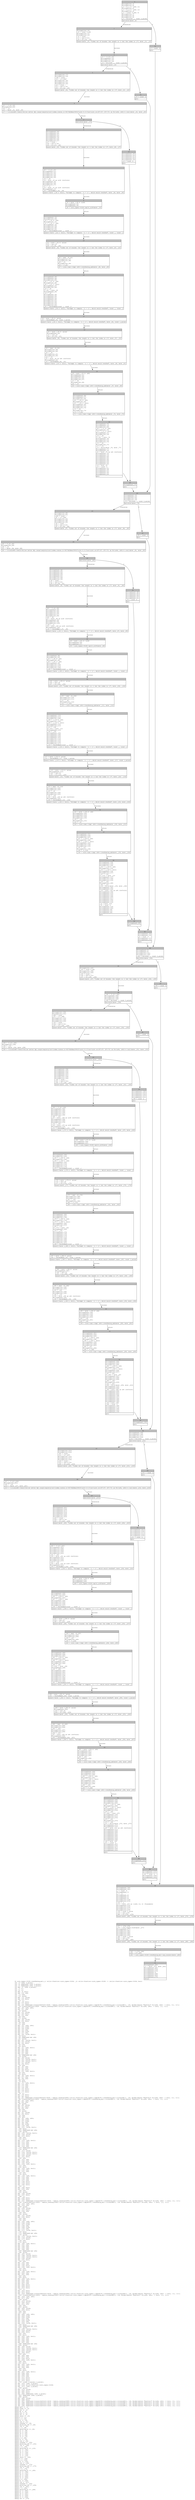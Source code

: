 digraph Mir_0_11919 {
    graph [fontname="Courier, monospace"];
    node [fontname="Courier, monospace"];
    edge [fontname="Courier, monospace"];
    label=<fn uint_types::U128::overflowing_mul(_1: utils::fraction::uint_types::U128, _2: utils::fraction::uint_types::U128) -&gt; (utils::fraction::uint_types::U128, bool)<br align="left"/>let _3: [u64; 4_usize];<br align="left"/>let _4: &amp;ReErased [u64; 2_usize];<br align="left"/>let _5: &amp;ReErased [u64; 2_usize];<br align="left"/>let mut _6: [u64; 4_usize];<br align="left"/>let _7: ();<br align="left"/>let _8: ();<br align="left"/>let mut _9: bool;<br align="left"/>let mut _10: u64;<br align="left"/>let _11: u64;<br align="left"/>let _12: usize;<br align="left"/>let mut _13: usize;<br align="left"/>let mut _14: bool;<br align="left"/>let _15: ();<br align="left"/>let mut _16: bool;<br align="left"/>let mut _17: bool;<br align="left"/>let mut _18: &amp;ReErased Closure(DefId(0:14228 ~ kamino_lending[6389]::utils::fraction::uint_types::{impl#135}::overflowing_mul::{closure#0}), [i8, Binder(extern &quot;RustCall&quot; fn((u64, u64)) -&gt; bool, []), ()]);<br align="left"/>let _19: Closure(DefId(0:14228 ~ kamino_lending[6389]::utils::fraction::uint_types::{impl#135}::overflowing_mul::{closure#0}), [i8, Binder(extern &quot;RustCall&quot; fn((u64, u64)) -&gt; bool, []), ()]);<br align="left"/>let mut _20: (u64, u64);<br align="left"/>let mut _21: u64;<br align="left"/>let _22: usize;<br align="left"/>let mut _23: usize;<br align="left"/>let mut _24: bool;<br align="left"/>let mut _25: u64;<br align="left"/>let _26: u64;<br align="left"/>let _27: usize;<br align="left"/>let mut _28: usize;<br align="left"/>let mut _29: bool;<br align="left"/>let _30: u64;<br align="left"/>let _31: u64;<br align="left"/>let mut _32: (u64, u64);<br align="left"/>let mut _33: u128;<br align="left"/>let mut _34: u128;<br align="left"/>let mut _35: u64;<br align="left"/>let mut _36: u128;<br align="left"/>let mut _37: u64;<br align="left"/>let mut _38: (u128, bool);<br align="left"/>let _39: bool;<br align="left"/>let _40: &amp;ReErased mut u64;<br align="left"/>let _41: usize;<br align="left"/>let mut _42: (usize, bool);<br align="left"/>let mut _43: usize;<br align="left"/>let mut _44: bool;<br align="left"/>let _45: u64;<br align="left"/>let _46: bool;<br align="left"/>let mut _47: (u64, bool);<br align="left"/>let mut _48: u64;<br align="left"/>let mut _49: u64;<br align="left"/>let mut _50: u64;<br align="left"/>let mut _51: u64;<br align="left"/>let _52: &amp;ReErased mut u64;<br align="left"/>let _53: usize;<br align="left"/>let mut _54: usize;<br align="left"/>let mut _55: (usize, bool);<br align="left"/>let mut _56: (usize, bool);<br align="left"/>let mut _57: usize;<br align="left"/>let mut _58: bool;<br align="left"/>let _59: u64;<br align="left"/>let mut _60: u64;<br align="left"/>let mut _61: u64;<br align="left"/>let mut _62: bool;<br align="left"/>let mut _63: (u64, bool);<br align="left"/>let _64: u64;<br align="left"/>let _65: bool;<br align="left"/>let mut _66: (u64, bool);<br align="left"/>let mut _67: u64;<br align="left"/>let mut _68: u64;<br align="left"/>let _69: u64;<br align="left"/>let _70: bool;<br align="left"/>let mut _71: (u64, bool);<br align="left"/>let mut _72: u64;<br align="left"/>let mut _73: u64;<br align="left"/>let mut _74: u64;<br align="left"/>let mut _75: bool;<br align="left"/>let mut _76: bool;<br align="left"/>let mut _77: bool;<br align="left"/>let _78: ();<br align="left"/>let mut _79: bool;<br align="left"/>let mut _80: bool;<br align="left"/>let mut _81: &amp;ReErased Closure(DefId(0:14230 ~ kamino_lending[6389]::utils::fraction::uint_types::{impl#135}::overflowing_mul::{closure#1}), [i8, Binder(extern &quot;RustCall&quot; fn((u64, u64)) -&gt; bool, []), ()]);<br align="left"/>let _82: Closure(DefId(0:14230 ~ kamino_lending[6389]::utils::fraction::uint_types::{impl#135}::overflowing_mul::{closure#1}), [i8, Binder(extern &quot;RustCall&quot; fn((u64, u64)) -&gt; bool, []), ()]);<br align="left"/>let mut _83: (u64, u64);<br align="left"/>let mut _84: u64;<br align="left"/>let _85: usize;<br align="left"/>let mut _86: usize;<br align="left"/>let mut _87: bool;<br align="left"/>let mut _88: u64;<br align="left"/>let _89: u64;<br align="left"/>let _90: usize;<br align="left"/>let mut _91: usize;<br align="left"/>let mut _92: bool;<br align="left"/>let _93: u64;<br align="left"/>let _94: u64;<br align="left"/>let mut _95: (u64, u64);<br align="left"/>let mut _96: u128;<br align="left"/>let mut _97: u128;<br align="left"/>let mut _98: u64;<br align="left"/>let mut _99: u128;<br align="left"/>let mut _100: u64;<br align="left"/>let mut _101: (u128, bool);<br align="left"/>let _102: bool;<br align="left"/>let _103: &amp;ReErased mut u64;<br align="left"/>let _104: usize;<br align="left"/>let mut _105: (usize, bool);<br align="left"/>let mut _106: usize;<br align="left"/>let mut _107: bool;<br align="left"/>let _108: u64;<br align="left"/>let _109: bool;<br align="left"/>let mut _110: (u64, bool);<br align="left"/>let mut _111: u64;<br align="left"/>let mut _112: u64;<br align="left"/>let mut _113: u64;<br align="left"/>let mut _114: u64;<br align="left"/>let _115: &amp;ReErased mut u64;<br align="left"/>let _116: usize;<br align="left"/>let mut _117: usize;<br align="left"/>let mut _118: (usize, bool);<br align="left"/>let mut _119: (usize, bool);<br align="left"/>let mut _120: usize;<br align="left"/>let mut _121: bool;<br align="left"/>let _122: u64;<br align="left"/>let mut _123: u64;<br align="left"/>let mut _124: u64;<br align="left"/>let mut _125: bool;<br align="left"/>let mut _126: (u64, bool);<br align="left"/>let _127: u64;<br align="left"/>let _128: bool;<br align="left"/>let mut _129: (u64, bool);<br align="left"/>let mut _130: u64;<br align="left"/>let mut _131: u64;<br align="left"/>let _132: u64;<br align="left"/>let _133: bool;<br align="left"/>let mut _134: (u64, bool);<br align="left"/>let mut _135: u64;<br align="left"/>let mut _136: u64;<br align="left"/>let mut _137: u64;<br align="left"/>let mut _138: bool;<br align="left"/>let mut _139: bool;<br align="left"/>let mut _140: bool;<br align="left"/>let _141: ();<br align="left"/>let mut _142: bool;<br align="left"/>let mut _143: u64;<br align="left"/>let _144: u64;<br align="left"/>let _145: usize;<br align="left"/>let mut _146: usize;<br align="left"/>let mut _147: bool;<br align="left"/>let _148: ();<br align="left"/>let mut _149: bool;<br align="left"/>let mut _150: bool;<br align="left"/>let mut _151: &amp;ReErased Closure(DefId(0:14232 ~ kamino_lending[6389]::utils::fraction::uint_types::{impl#135}::overflowing_mul::{closure#2}), [i8, Binder(extern &quot;RustCall&quot; fn((u64, u64)) -&gt; bool, []), ()]);<br align="left"/>let _152: Closure(DefId(0:14232 ~ kamino_lending[6389]::utils::fraction::uint_types::{impl#135}::overflowing_mul::{closure#2}), [i8, Binder(extern &quot;RustCall&quot; fn((u64, u64)) -&gt; bool, []), ()]);<br align="left"/>let mut _153: (u64, u64);<br align="left"/>let mut _154: u64;<br align="left"/>let _155: usize;<br align="left"/>let mut _156: usize;<br align="left"/>let mut _157: bool;<br align="left"/>let mut _158: u64;<br align="left"/>let _159: u64;<br align="left"/>let _160: usize;<br align="left"/>let mut _161: usize;<br align="left"/>let mut _162: bool;<br align="left"/>let _163: u64;<br align="left"/>let _164: u64;<br align="left"/>let mut _165: (u64, u64);<br align="left"/>let mut _166: u128;<br align="left"/>let mut _167: u128;<br align="left"/>let mut _168: u64;<br align="left"/>let mut _169: u128;<br align="left"/>let mut _170: u64;<br align="left"/>let mut _171: (u128, bool);<br align="left"/>let _172: bool;<br align="left"/>let _173: &amp;ReErased mut u64;<br align="left"/>let _174: usize;<br align="left"/>let mut _175: (usize, bool);<br align="left"/>let mut _176: usize;<br align="left"/>let mut _177: bool;<br align="left"/>let _178: u64;<br align="left"/>let _179: bool;<br align="left"/>let mut _180: (u64, bool);<br align="left"/>let mut _181: u64;<br align="left"/>let mut _182: u64;<br align="left"/>let mut _183: u64;<br align="left"/>let mut _184: u64;<br align="left"/>let _185: &amp;ReErased mut u64;<br align="left"/>let _186: usize;<br align="left"/>let mut _187: usize;<br align="left"/>let mut _188: (usize, bool);<br align="left"/>let mut _189: (usize, bool);<br align="left"/>let mut _190: usize;<br align="left"/>let mut _191: bool;<br align="left"/>let _192: u64;<br align="left"/>let mut _193: u64;<br align="left"/>let mut _194: u64;<br align="left"/>let mut _195: bool;<br align="left"/>let mut _196: (u64, bool);<br align="left"/>let _197: u64;<br align="left"/>let _198: bool;<br align="left"/>let mut _199: (u64, bool);<br align="left"/>let mut _200: u64;<br align="left"/>let mut _201: u64;<br align="left"/>let _202: u64;<br align="left"/>let _203: bool;<br align="left"/>let mut _204: (u64, bool);<br align="left"/>let mut _205: u64;<br align="left"/>let mut _206: u64;<br align="left"/>let mut _207: u64;<br align="left"/>let mut _208: bool;<br align="left"/>let mut _209: bool;<br align="left"/>let mut _210: bool;<br align="left"/>let _211: ();<br align="left"/>let mut _212: bool;<br align="left"/>let mut _213: bool;<br align="left"/>let mut _214: &amp;ReErased Closure(DefId(0:14234 ~ kamino_lending[6389]::utils::fraction::uint_types::{impl#135}::overflowing_mul::{closure#3}), [i8, Binder(extern &quot;RustCall&quot; fn((u64, u64)) -&gt; bool, []), ()]);<br align="left"/>let _215: Closure(DefId(0:14234 ~ kamino_lending[6389]::utils::fraction::uint_types::{impl#135}::overflowing_mul::{closure#3}), [i8, Binder(extern &quot;RustCall&quot; fn((u64, u64)) -&gt; bool, []), ()]);<br align="left"/>let mut _216: (u64, u64);<br align="left"/>let mut _217: u64;<br align="left"/>let _218: usize;<br align="left"/>let mut _219: usize;<br align="left"/>let mut _220: bool;<br align="left"/>let mut _221: u64;<br align="left"/>let _222: u64;<br align="left"/>let _223: usize;<br align="left"/>let mut _224: usize;<br align="left"/>let mut _225: bool;<br align="left"/>let _226: u64;<br align="left"/>let _227: u64;<br align="left"/>let mut _228: (u64, u64);<br align="left"/>let mut _229: u128;<br align="left"/>let mut _230: u128;<br align="left"/>let mut _231: u64;<br align="left"/>let mut _232: u128;<br align="left"/>let mut _233: u64;<br align="left"/>let mut _234: (u128, bool);<br align="left"/>let _235: bool;<br align="left"/>let _236: &amp;ReErased mut u64;<br align="left"/>let _237: usize;<br align="left"/>let mut _238: (usize, bool);<br align="left"/>let mut _239: usize;<br align="left"/>let mut _240: bool;<br align="left"/>let _241: u64;<br align="left"/>let _242: bool;<br align="left"/>let mut _243: (u64, bool);<br align="left"/>let mut _244: u64;<br align="left"/>let mut _245: u64;<br align="left"/>let mut _246: u64;<br align="left"/>let mut _247: u64;<br align="left"/>let _248: &amp;ReErased mut u64;<br align="left"/>let _249: usize;<br align="left"/>let mut _250: usize;<br align="left"/>let mut _251: (usize, bool);<br align="left"/>let mut _252: (usize, bool);<br align="left"/>let mut _253: usize;<br align="left"/>let mut _254: bool;<br align="left"/>let _255: u64;<br align="left"/>let mut _256: u64;<br align="left"/>let mut _257: u64;<br align="left"/>let mut _258: bool;<br align="left"/>let mut _259: (u64, bool);<br align="left"/>let _260: u64;<br align="left"/>let _261: bool;<br align="left"/>let mut _262: (u64, bool);<br align="left"/>let mut _263: u64;<br align="left"/>let mut _264: u64;<br align="left"/>let _265: u64;<br align="left"/>let _266: bool;<br align="left"/>let mut _267: (u64, bool);<br align="left"/>let mut _268: u64;<br align="left"/>let mut _269: u64;<br align="left"/>let mut _270: u64;<br align="left"/>let mut _271: bool;<br align="left"/>let mut _272: bool;<br align="left"/>let mut _273: bool;<br align="left"/>let _274: [[u64; 2_usize]; 2_usize];<br align="left"/>let mut _275: [u64; 4_usize];<br align="left"/>let mut _276: utils::fraction::uint_types::U128;<br align="left"/>let mut _277: [u64; 2_usize];<br align="left"/>let _278: usize;<br align="left"/>let mut _279: usize;<br align="left"/>let mut _280: bool;<br align="left"/>let mut _281: bool;<br align="left"/>let mut _282: &amp;ReErased [u64; 2_usize];<br align="left"/>let _283: &amp;ReErased [u64; 2_usize];<br align="left"/>let _284: usize;<br align="left"/>let mut _285: usize;<br align="left"/>let mut _286: bool;<br align="left"/>let mut _287: &amp;ReErased Closure(DefId(0:14234 ~ kamino_lending[6389]::utils::fraction::uint_types::{impl#135}::overflowing_mul::{closure#3}), [i8, Binder(extern &quot;RustCall&quot; fn((u64, u64)) -&gt; bool, []), ()]);<br align="left"/>let mut _288: &amp;ReErased Closure(DefId(0:14232 ~ kamino_lending[6389]::utils::fraction::uint_types::{impl#135}::overflowing_mul::{closure#2}), [i8, Binder(extern &quot;RustCall&quot; fn((u64, u64)) -&gt; bool, []), ()]);<br align="left"/>let mut _289: &amp;ReErased Closure(DefId(0:14230 ~ kamino_lending[6389]::utils::fraction::uint_types::{impl#135}::overflowing_mul::{closure#1}), [i8, Binder(extern &quot;RustCall&quot; fn((u64, u64)) -&gt; bool, []), ()]);<br align="left"/>let mut _290: &amp;ReErased Closure(DefId(0:14228 ~ kamino_lending[6389]::utils::fraction::uint_types::{impl#135}::overflowing_mul::{closure#0}), [i8, Binder(extern &quot;RustCall&quot; fn((u64, u64)) -&gt; bool, []), ()]);<br align="left"/>debug self =&gt; _1;<br align="left"/>debug other =&gt; _2;<br align="left"/>debug ret =&gt; _3;<br align="left"/>debug me =&gt; _4;<br align="left"/>debug you =&gt; _5;<br align="left"/>debug ret =&gt; _6;<br align="left"/>debug carry =&gt; _10;<br align="left"/>debug b =&gt; _11;<br align="left"/>debug a =&gt; _26;<br align="left"/>debug hi =&gt; _30;<br align="left"/>debug low =&gt; _31;<br align="left"/>debug overflow =&gt; _39;<br align="left"/>debug existing_low =&gt; _40;<br align="left"/>debug low =&gt; _45;<br align="left"/>debug o =&gt; _46;<br align="left"/>debug existing_hi =&gt; _52;<br align="left"/>debug hi =&gt; _59;<br align="left"/>debug hi =&gt; _64;<br align="left"/>debug o0 =&gt; _65;<br align="left"/>debug hi =&gt; _69;<br align="left"/>debug o1 =&gt; _70;<br align="left"/>debug a =&gt; _89;<br align="left"/>debug hi =&gt; _93;<br align="left"/>debug low =&gt; _94;<br align="left"/>debug overflow =&gt; _102;<br align="left"/>debug existing_low =&gt; _103;<br align="left"/>debug low =&gt; _108;<br align="left"/>debug o =&gt; _109;<br align="left"/>debug existing_hi =&gt; _115;<br align="left"/>debug hi =&gt; _122;<br align="left"/>debug hi =&gt; _127;<br align="left"/>debug o0 =&gt; _128;<br align="left"/>debug hi =&gt; _132;<br align="left"/>debug o1 =&gt; _133;<br align="left"/>debug carry =&gt; _143;<br align="left"/>debug b =&gt; _144;<br align="left"/>debug a =&gt; _159;<br align="left"/>debug hi =&gt; _163;<br align="left"/>debug low =&gt; _164;<br align="left"/>debug overflow =&gt; _172;<br align="left"/>debug existing_low =&gt; _173;<br align="left"/>debug low =&gt; _178;<br align="left"/>debug o =&gt; _179;<br align="left"/>debug existing_hi =&gt; _185;<br align="left"/>debug hi =&gt; _192;<br align="left"/>debug hi =&gt; _197;<br align="left"/>debug o0 =&gt; _198;<br align="left"/>debug hi =&gt; _202;<br align="left"/>debug o1 =&gt; _203;<br align="left"/>debug a =&gt; _222;<br align="left"/>debug hi =&gt; _226;<br align="left"/>debug low =&gt; _227;<br align="left"/>debug overflow =&gt; _235;<br align="left"/>debug existing_low =&gt; _236;<br align="left"/>debug low =&gt; _241;<br align="left"/>debug o =&gt; _242;<br align="left"/>debug existing_hi =&gt; _248;<br align="left"/>debug hi =&gt; _255;<br align="left"/>debug hi =&gt; _260;<br align="left"/>debug o0 =&gt; _261;<br align="left"/>debug hi =&gt; _265;<br align="left"/>debug o1 =&gt; _266;<br align="left"/>debug ret =&gt; _274;<br align="left"/>>;
    bb0__0_11919 [shape="none", label=<<table border="0" cellborder="1" cellspacing="0"><tr><td bgcolor="gray" align="center" colspan="1">0</td></tr><tr><td align="left" balign="left">StorageLive(_3)<br/>StorageLive(_4)<br/>_4 = &amp;(_1.0: [u64; 2])<br/>StorageLive(_5)<br/>_5 = &amp;(_2.0: [u64; 2])<br/>StorageLive(_6)<br/>_6 = [const 0_u64; 4]<br/>StorageLive(_7)<br/>StorageLive(_8)<br/>StorageLive(_9)<br/>_9 = Ge(const _, const 0_usize)<br/></td></tr><tr><td align="left">switchInt(move _9)</td></tr></table>>];
    bb1__0_11919 [shape="none", label=<<table border="0" cellborder="1" cellspacing="0"><tr><td bgcolor="gray" align="center" colspan="1">1</td></tr><tr><td align="left" balign="left">StorageLive(_10)<br/>_10 = const 0_u64<br/>StorageLive(_11)<br/>StorageLive(_12)<br/>_12 = const _<br/>_13 = Len((*_5))<br/>_14 = Lt(_12, _13)<br/></td></tr><tr><td align="left">assert(move _14, &quot;index out of bounds: the length is {} but the index is {}&quot;, move _13, _12)</td></tr></table>>];
    bb2__0_11919 [shape="none", label=<<table border="0" cellborder="1" cellspacing="0"><tr><td bgcolor="gray" align="center" colspan="1">2</td></tr><tr><td align="left" balign="left">_11 = (*_5)[_12]<br/>StorageDead(_12)<br/>StorageLive(_15)<br/>StorageLive(_16)<br/>_16 = Ge(const _, const 0_usize)<br/></td></tr><tr><td align="left">switchInt(move _16)</td></tr></table>>];
    bb3__0_11919 [shape="none", label=<<table border="0" cellborder="1" cellspacing="0"><tr><td bgcolor="gray" align="center" colspan="1">3</td></tr><tr><td align="left" balign="left">StorageLive(_17)<br/>StorageLive(_18)<br/>_290 = const _<br/>_18 = &amp;(*_290)<br/>StorageLive(_20)<br/>StorageLive(_21)<br/>StorageLive(_22)<br/>_22 = const _<br/>_23 = Len((*_4))<br/>_24 = Lt(_22, _23)<br/></td></tr><tr><td align="left">assert(move _24, &quot;index out of bounds: the length is {} but the index is {}&quot;, move _23, _22)</td></tr></table>>];
    bb4__0_11919 [shape="none", label=<<table border="0" cellborder="1" cellspacing="0"><tr><td bgcolor="gray" align="center" colspan="1">4</td></tr><tr><td align="left" balign="left">_21 = (*_4)[_22]<br/>StorageLive(_25)<br/>_25 = _10<br/>_20 = (move _21, move _25)<br/></td></tr><tr><td align="left">_17 = &lt;{closure@C:\Users\Yellow Letter HQ\.cargo\registry\src\index.crates.io-6f17d22bba15001f\uint-0.9.5\src\uint.rs:257:67: 257:73} as Fn&lt;(u64, u64)&gt;&gt;::call(move _18, move _20)</td></tr></table>>];
    bb5__0_11919 [shape="none", label=<<table border="0" cellborder="1" cellspacing="0"><tr><td bgcolor="gray" align="center" colspan="1">5</td></tr><tr><td align="left">switchInt(move _17)</td></tr></table>>];
    bb6__0_11919 [shape="none", label=<<table border="0" cellborder="1" cellspacing="0"><tr><td bgcolor="gray" align="center" colspan="1">6</td></tr><tr><td align="left" balign="left">StorageDead(_25)<br/>StorageDead(_22)<br/>StorageDead(_21)<br/>StorageDead(_20)<br/>StorageDead(_18)<br/>StorageLive(_26)<br/>StorageLive(_27)<br/>_27 = const _<br/>_28 = Len((*_4))<br/>_29 = Lt(_27, _28)<br/></td></tr><tr><td align="left">assert(move _29, &quot;index out of bounds: the length is {} but the index is {}&quot;, move _28, _27)</td></tr></table>>];
    bb7__0_11919 [shape="none", label=<<table border="0" cellborder="1" cellspacing="0"><tr><td bgcolor="gray" align="center" colspan="1">7</td></tr><tr><td align="left" balign="left">_26 = (*_4)[_27]<br/>StorageDead(_27)<br/>StorageLive(_32)<br/>StorageLive(_33)<br/>StorageLive(_34)<br/>StorageLive(_35)<br/>_35 = _26<br/>_34 = move _35 as u128 (IntToInt)<br/>StorageDead(_35)<br/>StorageLive(_36)<br/>StorageLive(_37)<br/>_37 = _11<br/>_36 = move _37 as u128 (IntToInt)<br/>StorageDead(_37)<br/>_38 = CheckedMul(_34, _36)<br/></td></tr><tr><td align="left">assert(!move (_38.1: bool), &quot;attempt to compute `{} * {}`, which would overflow&quot;, move _34, move _36)</td></tr></table>>];
    bb8__0_11919 [shape="none", label=<<table border="0" cellborder="1" cellspacing="0"><tr><td bgcolor="gray" align="center" colspan="1">8</td></tr><tr><td align="left" balign="left">_33 = move (_38.0: u128)<br/>StorageDead(_36)<br/>StorageDead(_34)<br/></td></tr><tr><td align="left">_32 = uint_types::U128::split_u128(move _33)</td></tr></table>>];
    bb9__0_11919 [shape="none", label=<<table border="0" cellborder="1" cellspacing="0"><tr><td bgcolor="gray" align="center" colspan="1">9</td></tr><tr><td align="left" balign="left">StorageDead(_33)<br/>StorageLive(_30)<br/>_30 = (_32.0: u64)<br/>StorageLive(_31)<br/>_31 = (_32.1: u64)<br/>StorageDead(_32)<br/>StorageLive(_39)<br/>StorageLive(_40)<br/>StorageLive(_41)<br/>_42 = CheckedAdd(const _, const _)<br/></td></tr><tr><td align="left">assert(!move (_42.1: bool), &quot;attempt to compute `{} + {}`, which would overflow&quot;, const _, const _)</td></tr></table>>];
    bb10__0_11919 [shape="none", label=<<table border="0" cellborder="1" cellspacing="0"><tr><td bgcolor="gray" align="center" colspan="1">10</td></tr><tr><td align="left" balign="left">_41 = move (_42.0: usize)<br/>_43 = Len(_6)<br/>_44 = Lt(_41, _43)<br/></td></tr><tr><td align="left">assert(move _44, &quot;index out of bounds: the length is {} but the index is {}&quot;, move _43, _41)</td></tr></table>>];
    bb11__0_11919 [shape="none", label=<<table border="0" cellborder="1" cellspacing="0"><tr><td bgcolor="gray" align="center" colspan="1">11</td></tr><tr><td align="left" balign="left">_40 = &amp;mut _6[_41]<br/>StorageLive(_47)<br/>StorageLive(_48)<br/>_48 = _31<br/>StorageLive(_49)<br/>_49 = (*_40)<br/></td></tr><tr><td align="left">_47 = core::num::&lt;impl u64&gt;::overflowing_add(move _48, move _49)</td></tr></table>>];
    bb12__0_11919 [shape="none", label=<<table border="0" cellborder="1" cellspacing="0"><tr><td bgcolor="gray" align="center" colspan="1">12</td></tr><tr><td align="left" balign="left">StorageDead(_49)<br/>StorageDead(_48)<br/>StorageLive(_45)<br/>_45 = (_47.0: u64)<br/>StorageLive(_46)<br/>_46 = (_47.1: bool)<br/>StorageDead(_47)<br/>StorageLive(_50)<br/>_50 = _45<br/>(*_40) = move _50<br/>StorageDead(_50)<br/>_39 = _46<br/>StorageDead(_46)<br/>StorageDead(_45)<br/>StorageDead(_41)<br/>StorageDead(_40)<br/>StorageLive(_51)<br/>StorageLive(_52)<br/>StorageLive(_53)<br/>StorageLive(_54)<br/>_55 = CheckedAdd(const _, const _)<br/></td></tr><tr><td align="left">assert(!move (_55.1: bool), &quot;attempt to compute `{} + {}`, which would overflow&quot;, const _, const _)</td></tr></table>>];
    bb13__0_11919 [shape="none", label=<<table border="0" cellborder="1" cellspacing="0"><tr><td bgcolor="gray" align="center" colspan="1">13</td></tr><tr><td align="left" balign="left">_54 = move (_55.0: usize)<br/>_56 = CheckedAdd(_54, const 1_usize)<br/></td></tr><tr><td align="left">assert(!move (_56.1: bool), &quot;attempt to compute `{} + {}`, which would overflow&quot;, move _54, const 1_usize)</td></tr></table>>];
    bb14__0_11919 [shape="none", label=<<table border="0" cellborder="1" cellspacing="0"><tr><td bgcolor="gray" align="center" colspan="1">14</td></tr><tr><td align="left" balign="left">_53 = move (_56.0: usize)<br/>StorageDead(_54)<br/>_57 = Len(_6)<br/>_58 = Lt(_53, _57)<br/></td></tr><tr><td align="left">assert(move _58, &quot;index out of bounds: the length is {} but the index is {}&quot;, move _57, _53)</td></tr></table>>];
    bb15__0_11919 [shape="none", label=<<table border="0" cellborder="1" cellspacing="0"><tr><td bgcolor="gray" align="center" colspan="1">15</td></tr><tr><td align="left" balign="left">_52 = &amp;mut _6[_53]<br/>StorageLive(_59)<br/>StorageLive(_60)<br/>_60 = _30<br/>StorageLive(_61)<br/>StorageLive(_62)<br/>_62 = _39<br/>_61 = move _62 as u64 (IntToInt)<br/>StorageDead(_62)<br/>_63 = CheckedAdd(_60, _61)<br/></td></tr><tr><td align="left">assert(!move (_63.1: bool), &quot;attempt to compute `{} + {}`, which would overflow&quot;, move _60, move _61)</td></tr></table>>];
    bb16__0_11919 [shape="none", label=<<table border="0" cellborder="1" cellspacing="0"><tr><td bgcolor="gray" align="center" colspan="1">16</td></tr><tr><td align="left" balign="left">_59 = move (_63.0: u64)<br/>StorageDead(_61)<br/>StorageDead(_60)<br/>StorageLive(_66)<br/>StorageLive(_67)<br/>_67 = _59<br/>StorageLive(_68)<br/>_68 = _10<br/></td></tr><tr><td align="left">_66 = core::num::&lt;impl u64&gt;::overflowing_add(move _67, move _68)</td></tr></table>>];
    bb17__0_11919 [shape="none", label=<<table border="0" cellborder="1" cellspacing="0"><tr><td bgcolor="gray" align="center" colspan="1">17</td></tr><tr><td align="left" balign="left">StorageDead(_68)<br/>StorageDead(_67)<br/>StorageLive(_64)<br/>_64 = (_66.0: u64)<br/>StorageLive(_65)<br/>_65 = (_66.1: bool)<br/>StorageDead(_66)<br/>StorageLive(_71)<br/>StorageLive(_72)<br/>_72 = _64<br/>StorageLive(_73)<br/>_73 = (*_52)<br/></td></tr><tr><td align="left">_71 = core::num::&lt;impl u64&gt;::overflowing_add(move _72, move _73)</td></tr></table>>];
    bb18__0_11919 [shape="none", label=<<table border="0" cellborder="1" cellspacing="0"><tr><td bgcolor="gray" align="center" colspan="1">18</td></tr><tr><td align="left" balign="left">StorageDead(_73)<br/>StorageDead(_72)<br/>StorageLive(_69)<br/>_69 = (_71.0: u64)<br/>StorageLive(_70)<br/>_70 = (_71.1: bool)<br/>StorageDead(_71)<br/>StorageLive(_74)<br/>_74 = _69<br/>(*_52) = move _74<br/>StorageDead(_74)<br/>StorageLive(_75)<br/>StorageLive(_76)<br/>_76 = _65<br/>StorageLive(_77)<br/>_77 = _70<br/>_75 = BitOr(move _76, move _77)<br/>StorageDead(_77)<br/>StorageDead(_76)<br/>_51 = move _75 as u64 (IntToInt)<br/>StorageDead(_75)<br/>StorageDead(_70)<br/>StorageDead(_69)<br/>StorageDead(_65)<br/>StorageDead(_64)<br/>StorageDead(_59)<br/>StorageDead(_53)<br/>StorageDead(_52)<br/>_10 = move _51<br/>_15 = const ()<br/>StorageDead(_51)<br/>StorageDead(_39)<br/>StorageDead(_31)<br/>StorageDead(_30)<br/>StorageDead(_26)<br/></td></tr><tr><td align="left">goto</td></tr></table>>];
    bb19__0_11919 [shape="none", label=<<table border="0" cellborder="1" cellspacing="0"><tr><td bgcolor="gray" align="center" colspan="1">19</td></tr><tr><td align="left" balign="left">StorageDead(_25)<br/>StorageDead(_22)<br/>StorageDead(_21)<br/>StorageDead(_20)<br/>StorageDead(_18)<br/>_15 = const ()<br/></td></tr><tr><td align="left">goto</td></tr></table>>];
    bb20__0_11919 [shape="none", label=<<table border="0" cellborder="1" cellspacing="0"><tr><td bgcolor="gray" align="center" colspan="1">20</td></tr><tr><td align="left" balign="left">StorageDead(_17)<br/></td></tr><tr><td align="left">goto</td></tr></table>>];
    bb21__0_11919 [shape="none", label=<<table border="0" cellborder="1" cellspacing="0"><tr><td bgcolor="gray" align="center" colspan="1">21</td></tr><tr><td align="left" balign="left">_15 = const ()<br/></td></tr><tr><td align="left">goto</td></tr></table>>];
    bb22__0_11919 [shape="none", label=<<table border="0" cellborder="1" cellspacing="0"><tr><td bgcolor="gray" align="center" colspan="1">22</td></tr><tr><td align="left" balign="left">StorageDead(_16)<br/>StorageDead(_15)<br/>StorageLive(_78)<br/>StorageLive(_79)<br/>_79 = Ge(const _, const 0_usize)<br/></td></tr><tr><td align="left">switchInt(move _79)</td></tr></table>>];
    bb23__0_11919 [shape="none", label=<<table border="0" cellborder="1" cellspacing="0"><tr><td bgcolor="gray" align="center" colspan="1">23</td></tr><tr><td align="left" balign="left">StorageLive(_80)<br/>StorageLive(_81)<br/>_289 = const _<br/>_81 = &amp;(*_289)<br/>StorageLive(_83)<br/>StorageLive(_84)<br/>StorageLive(_85)<br/>_85 = const _<br/>_86 = Len((*_4))<br/>_87 = Lt(_85, _86)<br/></td></tr><tr><td align="left">assert(move _87, &quot;index out of bounds: the length is {} but the index is {}&quot;, move _86, _85)</td></tr></table>>];
    bb24__0_11919 [shape="none", label=<<table border="0" cellborder="1" cellspacing="0"><tr><td bgcolor="gray" align="center" colspan="1">24</td></tr><tr><td align="left" balign="left">_84 = (*_4)[_85]<br/>StorageLive(_88)<br/>_88 = _10<br/>_83 = (move _84, move _88)<br/></td></tr><tr><td align="left">_80 = &lt;{closure@C:\Users\Yellow Letter HQ\.cargo\registry\src\index.crates.io-6f17d22bba15001f\uint-0.9.5\src\uint.rs:257:67: 257:73} as Fn&lt;(u64, u64)&gt;&gt;::call(move _81, move _83)</td></tr></table>>];
    bb25__0_11919 [shape="none", label=<<table border="0" cellborder="1" cellspacing="0"><tr><td bgcolor="gray" align="center" colspan="1">25</td></tr><tr><td align="left">switchInt(move _80)</td></tr></table>>];
    bb26__0_11919 [shape="none", label=<<table border="0" cellborder="1" cellspacing="0"><tr><td bgcolor="gray" align="center" colspan="1">26</td></tr><tr><td align="left" balign="left">StorageDead(_88)<br/>StorageDead(_85)<br/>StorageDead(_84)<br/>StorageDead(_83)<br/>StorageDead(_81)<br/>StorageLive(_89)<br/>StorageLive(_90)<br/>_90 = const _<br/>_91 = Len((*_4))<br/>_92 = Lt(_90, _91)<br/></td></tr><tr><td align="left">assert(move _92, &quot;index out of bounds: the length is {} but the index is {}&quot;, move _91, _90)</td></tr></table>>];
    bb27__0_11919 [shape="none", label=<<table border="0" cellborder="1" cellspacing="0"><tr><td bgcolor="gray" align="center" colspan="1">27</td></tr><tr><td align="left" balign="left">_89 = (*_4)[_90]<br/>StorageDead(_90)<br/>StorageLive(_95)<br/>StorageLive(_96)<br/>StorageLive(_97)<br/>StorageLive(_98)<br/>_98 = _89<br/>_97 = move _98 as u128 (IntToInt)<br/>StorageDead(_98)<br/>StorageLive(_99)<br/>StorageLive(_100)<br/>_100 = _11<br/>_99 = move _100 as u128 (IntToInt)<br/>StorageDead(_100)<br/>_101 = CheckedMul(_97, _99)<br/></td></tr><tr><td align="left">assert(!move (_101.1: bool), &quot;attempt to compute `{} * {}`, which would overflow&quot;, move _97, move _99)</td></tr></table>>];
    bb28__0_11919 [shape="none", label=<<table border="0" cellborder="1" cellspacing="0"><tr><td bgcolor="gray" align="center" colspan="1">28</td></tr><tr><td align="left" balign="left">_96 = move (_101.0: u128)<br/>StorageDead(_99)<br/>StorageDead(_97)<br/></td></tr><tr><td align="left">_95 = uint_types::U128::split_u128(move _96)</td></tr></table>>];
    bb29__0_11919 [shape="none", label=<<table border="0" cellborder="1" cellspacing="0"><tr><td bgcolor="gray" align="center" colspan="1">29</td></tr><tr><td align="left" balign="left">StorageDead(_96)<br/>StorageLive(_93)<br/>_93 = (_95.0: u64)<br/>StorageLive(_94)<br/>_94 = (_95.1: u64)<br/>StorageDead(_95)<br/>StorageLive(_102)<br/>StorageLive(_103)<br/>StorageLive(_104)<br/>_105 = CheckedAdd(const _, const _)<br/></td></tr><tr><td align="left">assert(!move (_105.1: bool), &quot;attempt to compute `{} + {}`, which would overflow&quot;, const _, const _)</td></tr></table>>];
    bb30__0_11919 [shape="none", label=<<table border="0" cellborder="1" cellspacing="0"><tr><td bgcolor="gray" align="center" colspan="1">30</td></tr><tr><td align="left" balign="left">_104 = move (_105.0: usize)<br/>_106 = Len(_6)<br/>_107 = Lt(_104, _106)<br/></td></tr><tr><td align="left">assert(move _107, &quot;index out of bounds: the length is {} but the index is {}&quot;, move _106, _104)</td></tr></table>>];
    bb31__0_11919 [shape="none", label=<<table border="0" cellborder="1" cellspacing="0"><tr><td bgcolor="gray" align="center" colspan="1">31</td></tr><tr><td align="left" balign="left">_103 = &amp;mut _6[_104]<br/>StorageLive(_110)<br/>StorageLive(_111)<br/>_111 = _94<br/>StorageLive(_112)<br/>_112 = (*_103)<br/></td></tr><tr><td align="left">_110 = core::num::&lt;impl u64&gt;::overflowing_add(move _111, move _112)</td></tr></table>>];
    bb32__0_11919 [shape="none", label=<<table border="0" cellborder="1" cellspacing="0"><tr><td bgcolor="gray" align="center" colspan="1">32</td></tr><tr><td align="left" balign="left">StorageDead(_112)<br/>StorageDead(_111)<br/>StorageLive(_108)<br/>_108 = (_110.0: u64)<br/>StorageLive(_109)<br/>_109 = (_110.1: bool)<br/>StorageDead(_110)<br/>StorageLive(_113)<br/>_113 = _108<br/>(*_103) = move _113<br/>StorageDead(_113)<br/>_102 = _109<br/>StorageDead(_109)<br/>StorageDead(_108)<br/>StorageDead(_104)<br/>StorageDead(_103)<br/>StorageLive(_114)<br/>StorageLive(_115)<br/>StorageLive(_116)<br/>StorageLive(_117)<br/>_118 = CheckedAdd(const _, const _)<br/></td></tr><tr><td align="left">assert(!move (_118.1: bool), &quot;attempt to compute `{} + {}`, which would overflow&quot;, const _, const _)</td></tr></table>>];
    bb33__0_11919 [shape="none", label=<<table border="0" cellborder="1" cellspacing="0"><tr><td bgcolor="gray" align="center" colspan="1">33</td></tr><tr><td align="left" balign="left">_117 = move (_118.0: usize)<br/>_119 = CheckedAdd(_117, const 1_usize)<br/></td></tr><tr><td align="left">assert(!move (_119.1: bool), &quot;attempt to compute `{} + {}`, which would overflow&quot;, move _117, const 1_usize)</td></tr></table>>];
    bb34__0_11919 [shape="none", label=<<table border="0" cellborder="1" cellspacing="0"><tr><td bgcolor="gray" align="center" colspan="1">34</td></tr><tr><td align="left" balign="left">_116 = move (_119.0: usize)<br/>StorageDead(_117)<br/>_120 = Len(_6)<br/>_121 = Lt(_116, _120)<br/></td></tr><tr><td align="left">assert(move _121, &quot;index out of bounds: the length is {} but the index is {}&quot;, move _120, _116)</td></tr></table>>];
    bb35__0_11919 [shape="none", label=<<table border="0" cellborder="1" cellspacing="0"><tr><td bgcolor="gray" align="center" colspan="1">35</td></tr><tr><td align="left" balign="left">_115 = &amp;mut _6[_116]<br/>StorageLive(_122)<br/>StorageLive(_123)<br/>_123 = _93<br/>StorageLive(_124)<br/>StorageLive(_125)<br/>_125 = _102<br/>_124 = move _125 as u64 (IntToInt)<br/>StorageDead(_125)<br/>_126 = CheckedAdd(_123, _124)<br/></td></tr><tr><td align="left">assert(!move (_126.1: bool), &quot;attempt to compute `{} + {}`, which would overflow&quot;, move _123, move _124)</td></tr></table>>];
    bb36__0_11919 [shape="none", label=<<table border="0" cellborder="1" cellspacing="0"><tr><td bgcolor="gray" align="center" colspan="1">36</td></tr><tr><td align="left" balign="left">_122 = move (_126.0: u64)<br/>StorageDead(_124)<br/>StorageDead(_123)<br/>StorageLive(_129)<br/>StorageLive(_130)<br/>_130 = _122<br/>StorageLive(_131)<br/>_131 = _10<br/></td></tr><tr><td align="left">_129 = core::num::&lt;impl u64&gt;::overflowing_add(move _130, move _131)</td></tr></table>>];
    bb37__0_11919 [shape="none", label=<<table border="0" cellborder="1" cellspacing="0"><tr><td bgcolor="gray" align="center" colspan="1">37</td></tr><tr><td align="left" balign="left">StorageDead(_131)<br/>StorageDead(_130)<br/>StorageLive(_127)<br/>_127 = (_129.0: u64)<br/>StorageLive(_128)<br/>_128 = (_129.1: bool)<br/>StorageDead(_129)<br/>StorageLive(_134)<br/>StorageLive(_135)<br/>_135 = _127<br/>StorageLive(_136)<br/>_136 = (*_115)<br/></td></tr><tr><td align="left">_134 = core::num::&lt;impl u64&gt;::overflowing_add(move _135, move _136)</td></tr></table>>];
    bb38__0_11919 [shape="none", label=<<table border="0" cellborder="1" cellspacing="0"><tr><td bgcolor="gray" align="center" colspan="1">38</td></tr><tr><td align="left" balign="left">StorageDead(_136)<br/>StorageDead(_135)<br/>StorageLive(_132)<br/>_132 = (_134.0: u64)<br/>StorageLive(_133)<br/>_133 = (_134.1: bool)<br/>StorageDead(_134)<br/>StorageLive(_137)<br/>_137 = _132<br/>(*_115) = move _137<br/>StorageDead(_137)<br/>StorageLive(_138)<br/>StorageLive(_139)<br/>_139 = _128<br/>StorageLive(_140)<br/>_140 = _133<br/>_138 = BitOr(move _139, move _140)<br/>StorageDead(_140)<br/>StorageDead(_139)<br/>_114 = move _138 as u64 (IntToInt)<br/>StorageDead(_138)<br/>StorageDead(_133)<br/>StorageDead(_132)<br/>StorageDead(_128)<br/>StorageDead(_127)<br/>StorageDead(_122)<br/>StorageDead(_116)<br/>StorageDead(_115)<br/>_10 = move _114<br/>_78 = const ()<br/>StorageDead(_114)<br/>StorageDead(_102)<br/>StorageDead(_94)<br/>StorageDead(_93)<br/>StorageDead(_89)<br/></td></tr><tr><td align="left">goto</td></tr></table>>];
    bb39__0_11919 [shape="none", label=<<table border="0" cellborder="1" cellspacing="0"><tr><td bgcolor="gray" align="center" colspan="1">39</td></tr><tr><td align="left" balign="left">StorageDead(_88)<br/>StorageDead(_85)<br/>StorageDead(_84)<br/>StorageDead(_83)<br/>StorageDead(_81)<br/>_78 = const ()<br/></td></tr><tr><td align="left">goto</td></tr></table>>];
    bb40__0_11919 [shape="none", label=<<table border="0" cellborder="1" cellspacing="0"><tr><td bgcolor="gray" align="center" colspan="1">40</td></tr><tr><td align="left" balign="left">StorageDead(_80)<br/></td></tr><tr><td align="left">goto</td></tr></table>>];
    bb41__0_11919 [shape="none", label=<<table border="0" cellborder="1" cellspacing="0"><tr><td bgcolor="gray" align="center" colspan="1">41</td></tr><tr><td align="left" balign="left">_78 = const ()<br/></td></tr><tr><td align="left">goto</td></tr></table>>];
    bb42__0_11919 [shape="none", label=<<table border="0" cellborder="1" cellspacing="0"><tr><td bgcolor="gray" align="center" colspan="1">42</td></tr><tr><td align="left" balign="left">StorageDead(_79)<br/>StorageDead(_78)<br/>_8 = const ()<br/>StorageDead(_11)<br/>StorageDead(_10)<br/></td></tr><tr><td align="left">goto</td></tr></table>>];
    bb43__0_11919 [shape="none", label=<<table border="0" cellborder="1" cellspacing="0"><tr><td bgcolor="gray" align="center" colspan="1">43</td></tr><tr><td align="left" balign="left">_8 = const ()<br/></td></tr><tr><td align="left">goto</td></tr></table>>];
    bb44__0_11919 [shape="none", label=<<table border="0" cellborder="1" cellspacing="0"><tr><td bgcolor="gray" align="center" colspan="1">44</td></tr><tr><td align="left" balign="left">StorageDead(_9)<br/>StorageDead(_8)<br/>StorageLive(_141)<br/>StorageLive(_142)<br/>_142 = Ge(const _, const 0_usize)<br/></td></tr><tr><td align="left">switchInt(move _142)</td></tr></table>>];
    bb45__0_11919 [shape="none", label=<<table border="0" cellborder="1" cellspacing="0"><tr><td bgcolor="gray" align="center" colspan="1">45</td></tr><tr><td align="left" balign="left">StorageLive(_143)<br/>_143 = const 0_u64<br/>StorageLive(_144)<br/>StorageLive(_145)<br/>_145 = const _<br/>_146 = Len((*_5))<br/>_147 = Lt(_145, _146)<br/></td></tr><tr><td align="left">assert(move _147, &quot;index out of bounds: the length is {} but the index is {}&quot;, move _146, _145)</td></tr></table>>];
    bb46__0_11919 [shape="none", label=<<table border="0" cellborder="1" cellspacing="0"><tr><td bgcolor="gray" align="center" colspan="1">46</td></tr><tr><td align="left" balign="left">_144 = (*_5)[_145]<br/>StorageDead(_145)<br/>StorageLive(_148)<br/>StorageLive(_149)<br/>_149 = Ge(const _, const 0_usize)<br/></td></tr><tr><td align="left">switchInt(move _149)</td></tr></table>>];
    bb47__0_11919 [shape="none", label=<<table border="0" cellborder="1" cellspacing="0"><tr><td bgcolor="gray" align="center" colspan="1">47</td></tr><tr><td align="left" balign="left">StorageLive(_150)<br/>StorageLive(_151)<br/>_288 = const _<br/>_151 = &amp;(*_288)<br/>StorageLive(_153)<br/>StorageLive(_154)<br/>StorageLive(_155)<br/>_155 = const _<br/>_156 = Len((*_4))<br/>_157 = Lt(_155, _156)<br/></td></tr><tr><td align="left">assert(move _157, &quot;index out of bounds: the length is {} but the index is {}&quot;, move _156, _155)</td></tr></table>>];
    bb48__0_11919 [shape="none", label=<<table border="0" cellborder="1" cellspacing="0"><tr><td bgcolor="gray" align="center" colspan="1">48</td></tr><tr><td align="left" balign="left">_154 = (*_4)[_155]<br/>StorageLive(_158)<br/>_158 = _143<br/>_153 = (move _154, move _158)<br/></td></tr><tr><td align="left">_150 = &lt;{closure@C:\Users\Yellow Letter HQ\.cargo\registry\src\index.crates.io-6f17d22bba15001f\uint-0.9.5\src\uint.rs:257:67: 257:73} as Fn&lt;(u64, u64)&gt;&gt;::call(move _151, move _153)</td></tr></table>>];
    bb49__0_11919 [shape="none", label=<<table border="0" cellborder="1" cellspacing="0"><tr><td bgcolor="gray" align="center" colspan="1">49</td></tr><tr><td align="left">switchInt(move _150)</td></tr></table>>];
    bb50__0_11919 [shape="none", label=<<table border="0" cellborder="1" cellspacing="0"><tr><td bgcolor="gray" align="center" colspan="1">50</td></tr><tr><td align="left" balign="left">StorageDead(_158)<br/>StorageDead(_155)<br/>StorageDead(_154)<br/>StorageDead(_153)<br/>StorageDead(_151)<br/>StorageLive(_159)<br/>StorageLive(_160)<br/>_160 = const _<br/>_161 = Len((*_4))<br/>_162 = Lt(_160, _161)<br/></td></tr><tr><td align="left">assert(move _162, &quot;index out of bounds: the length is {} but the index is {}&quot;, move _161, _160)</td></tr></table>>];
    bb51__0_11919 [shape="none", label=<<table border="0" cellborder="1" cellspacing="0"><tr><td bgcolor="gray" align="center" colspan="1">51</td></tr><tr><td align="left" balign="left">_159 = (*_4)[_160]<br/>StorageDead(_160)<br/>StorageLive(_165)<br/>StorageLive(_166)<br/>StorageLive(_167)<br/>StorageLive(_168)<br/>_168 = _159<br/>_167 = move _168 as u128 (IntToInt)<br/>StorageDead(_168)<br/>StorageLive(_169)<br/>StorageLive(_170)<br/>_170 = _144<br/>_169 = move _170 as u128 (IntToInt)<br/>StorageDead(_170)<br/>_171 = CheckedMul(_167, _169)<br/></td></tr><tr><td align="left">assert(!move (_171.1: bool), &quot;attempt to compute `{} * {}`, which would overflow&quot;, move _167, move _169)</td></tr></table>>];
    bb52__0_11919 [shape="none", label=<<table border="0" cellborder="1" cellspacing="0"><tr><td bgcolor="gray" align="center" colspan="1">52</td></tr><tr><td align="left" balign="left">_166 = move (_171.0: u128)<br/>StorageDead(_169)<br/>StorageDead(_167)<br/></td></tr><tr><td align="left">_165 = uint_types::U128::split_u128(move _166)</td></tr></table>>];
    bb53__0_11919 [shape="none", label=<<table border="0" cellborder="1" cellspacing="0"><tr><td bgcolor="gray" align="center" colspan="1">53</td></tr><tr><td align="left" balign="left">StorageDead(_166)<br/>StorageLive(_163)<br/>_163 = (_165.0: u64)<br/>StorageLive(_164)<br/>_164 = (_165.1: u64)<br/>StorageDead(_165)<br/>StorageLive(_172)<br/>StorageLive(_173)<br/>StorageLive(_174)<br/>_175 = CheckedAdd(const _, const _)<br/></td></tr><tr><td align="left">assert(!move (_175.1: bool), &quot;attempt to compute `{} + {}`, which would overflow&quot;, const _, const _)</td></tr></table>>];
    bb54__0_11919 [shape="none", label=<<table border="0" cellborder="1" cellspacing="0"><tr><td bgcolor="gray" align="center" colspan="1">54</td></tr><tr><td align="left" balign="left">_174 = move (_175.0: usize)<br/>_176 = Len(_6)<br/>_177 = Lt(_174, _176)<br/></td></tr><tr><td align="left">assert(move _177, &quot;index out of bounds: the length is {} but the index is {}&quot;, move _176, _174)</td></tr></table>>];
    bb55__0_11919 [shape="none", label=<<table border="0" cellborder="1" cellspacing="0"><tr><td bgcolor="gray" align="center" colspan="1">55</td></tr><tr><td align="left" balign="left">_173 = &amp;mut _6[_174]<br/>StorageLive(_180)<br/>StorageLive(_181)<br/>_181 = _164<br/>StorageLive(_182)<br/>_182 = (*_173)<br/></td></tr><tr><td align="left">_180 = core::num::&lt;impl u64&gt;::overflowing_add(move _181, move _182)</td></tr></table>>];
    bb56__0_11919 [shape="none", label=<<table border="0" cellborder="1" cellspacing="0"><tr><td bgcolor="gray" align="center" colspan="1">56</td></tr><tr><td align="left" balign="left">StorageDead(_182)<br/>StorageDead(_181)<br/>StorageLive(_178)<br/>_178 = (_180.0: u64)<br/>StorageLive(_179)<br/>_179 = (_180.1: bool)<br/>StorageDead(_180)<br/>StorageLive(_183)<br/>_183 = _178<br/>(*_173) = move _183<br/>StorageDead(_183)<br/>_172 = _179<br/>StorageDead(_179)<br/>StorageDead(_178)<br/>StorageDead(_174)<br/>StorageDead(_173)<br/>StorageLive(_184)<br/>StorageLive(_185)<br/>StorageLive(_186)<br/>StorageLive(_187)<br/>_188 = CheckedAdd(const _, const _)<br/></td></tr><tr><td align="left">assert(!move (_188.1: bool), &quot;attempt to compute `{} + {}`, which would overflow&quot;, const _, const _)</td></tr></table>>];
    bb57__0_11919 [shape="none", label=<<table border="0" cellborder="1" cellspacing="0"><tr><td bgcolor="gray" align="center" colspan="1">57</td></tr><tr><td align="left" balign="left">_187 = move (_188.0: usize)<br/>_189 = CheckedAdd(_187, const 1_usize)<br/></td></tr><tr><td align="left">assert(!move (_189.1: bool), &quot;attempt to compute `{} + {}`, which would overflow&quot;, move _187, const 1_usize)</td></tr></table>>];
    bb58__0_11919 [shape="none", label=<<table border="0" cellborder="1" cellspacing="0"><tr><td bgcolor="gray" align="center" colspan="1">58</td></tr><tr><td align="left" balign="left">_186 = move (_189.0: usize)<br/>StorageDead(_187)<br/>_190 = Len(_6)<br/>_191 = Lt(_186, _190)<br/></td></tr><tr><td align="left">assert(move _191, &quot;index out of bounds: the length is {} but the index is {}&quot;, move _190, _186)</td></tr></table>>];
    bb59__0_11919 [shape="none", label=<<table border="0" cellborder="1" cellspacing="0"><tr><td bgcolor="gray" align="center" colspan="1">59</td></tr><tr><td align="left" balign="left">_185 = &amp;mut _6[_186]<br/>StorageLive(_192)<br/>StorageLive(_193)<br/>_193 = _163<br/>StorageLive(_194)<br/>StorageLive(_195)<br/>_195 = _172<br/>_194 = move _195 as u64 (IntToInt)<br/>StorageDead(_195)<br/>_196 = CheckedAdd(_193, _194)<br/></td></tr><tr><td align="left">assert(!move (_196.1: bool), &quot;attempt to compute `{} + {}`, which would overflow&quot;, move _193, move _194)</td></tr></table>>];
    bb60__0_11919 [shape="none", label=<<table border="0" cellborder="1" cellspacing="0"><tr><td bgcolor="gray" align="center" colspan="1">60</td></tr><tr><td align="left" balign="left">_192 = move (_196.0: u64)<br/>StorageDead(_194)<br/>StorageDead(_193)<br/>StorageLive(_199)<br/>StorageLive(_200)<br/>_200 = _192<br/>StorageLive(_201)<br/>_201 = _143<br/></td></tr><tr><td align="left">_199 = core::num::&lt;impl u64&gt;::overflowing_add(move _200, move _201)</td></tr></table>>];
    bb61__0_11919 [shape="none", label=<<table border="0" cellborder="1" cellspacing="0"><tr><td bgcolor="gray" align="center" colspan="1">61</td></tr><tr><td align="left" balign="left">StorageDead(_201)<br/>StorageDead(_200)<br/>StorageLive(_197)<br/>_197 = (_199.0: u64)<br/>StorageLive(_198)<br/>_198 = (_199.1: bool)<br/>StorageDead(_199)<br/>StorageLive(_204)<br/>StorageLive(_205)<br/>_205 = _197<br/>StorageLive(_206)<br/>_206 = (*_185)<br/></td></tr><tr><td align="left">_204 = core::num::&lt;impl u64&gt;::overflowing_add(move _205, move _206)</td></tr></table>>];
    bb62__0_11919 [shape="none", label=<<table border="0" cellborder="1" cellspacing="0"><tr><td bgcolor="gray" align="center" colspan="1">62</td></tr><tr><td align="left" balign="left">StorageDead(_206)<br/>StorageDead(_205)<br/>StorageLive(_202)<br/>_202 = (_204.0: u64)<br/>StorageLive(_203)<br/>_203 = (_204.1: bool)<br/>StorageDead(_204)<br/>StorageLive(_207)<br/>_207 = _202<br/>(*_185) = move _207<br/>StorageDead(_207)<br/>StorageLive(_208)<br/>StorageLive(_209)<br/>_209 = _198<br/>StorageLive(_210)<br/>_210 = _203<br/>_208 = BitOr(move _209, move _210)<br/>StorageDead(_210)<br/>StorageDead(_209)<br/>_184 = move _208 as u64 (IntToInt)<br/>StorageDead(_208)<br/>StorageDead(_203)<br/>StorageDead(_202)<br/>StorageDead(_198)<br/>StorageDead(_197)<br/>StorageDead(_192)<br/>StorageDead(_186)<br/>StorageDead(_185)<br/>_143 = move _184<br/>_148 = const ()<br/>StorageDead(_184)<br/>StorageDead(_172)<br/>StorageDead(_164)<br/>StorageDead(_163)<br/>StorageDead(_159)<br/></td></tr><tr><td align="left">goto</td></tr></table>>];
    bb63__0_11919 [shape="none", label=<<table border="0" cellborder="1" cellspacing="0"><tr><td bgcolor="gray" align="center" colspan="1">63</td></tr><tr><td align="left" balign="left">StorageDead(_158)<br/>StorageDead(_155)<br/>StorageDead(_154)<br/>StorageDead(_153)<br/>StorageDead(_151)<br/>_148 = const ()<br/></td></tr><tr><td align="left">goto</td></tr></table>>];
    bb64__0_11919 [shape="none", label=<<table border="0" cellborder="1" cellspacing="0"><tr><td bgcolor="gray" align="center" colspan="1">64</td></tr><tr><td align="left" balign="left">StorageDead(_150)<br/></td></tr><tr><td align="left">goto</td></tr></table>>];
    bb65__0_11919 [shape="none", label=<<table border="0" cellborder="1" cellspacing="0"><tr><td bgcolor="gray" align="center" colspan="1">65</td></tr><tr><td align="left" balign="left">_148 = const ()<br/></td></tr><tr><td align="left">goto</td></tr></table>>];
    bb66__0_11919 [shape="none", label=<<table border="0" cellborder="1" cellspacing="0"><tr><td bgcolor="gray" align="center" colspan="1">66</td></tr><tr><td align="left" balign="left">StorageDead(_149)<br/>StorageDead(_148)<br/>StorageLive(_211)<br/>StorageLive(_212)<br/>_212 = Ge(const _, const 0_usize)<br/></td></tr><tr><td align="left">switchInt(move _212)</td></tr></table>>];
    bb67__0_11919 [shape="none", label=<<table border="0" cellborder="1" cellspacing="0"><tr><td bgcolor="gray" align="center" colspan="1">67</td></tr><tr><td align="left" balign="left">StorageLive(_213)<br/>StorageLive(_214)<br/>_287 = const _<br/>_214 = &amp;(*_287)<br/>StorageLive(_216)<br/>StorageLive(_217)<br/>StorageLive(_218)<br/>_218 = const _<br/>_219 = Len((*_4))<br/>_220 = Lt(_218, _219)<br/></td></tr><tr><td align="left">assert(move _220, &quot;index out of bounds: the length is {} but the index is {}&quot;, move _219, _218)</td></tr></table>>];
    bb68__0_11919 [shape="none", label=<<table border="0" cellborder="1" cellspacing="0"><tr><td bgcolor="gray" align="center" colspan="1">68</td></tr><tr><td align="left" balign="left">_217 = (*_4)[_218]<br/>StorageLive(_221)<br/>_221 = _143<br/>_216 = (move _217, move _221)<br/></td></tr><tr><td align="left">_213 = &lt;{closure@C:\Users\Yellow Letter HQ\.cargo\registry\src\index.crates.io-6f17d22bba15001f\uint-0.9.5\src\uint.rs:257:67: 257:73} as Fn&lt;(u64, u64)&gt;&gt;::call(move _214, move _216)</td></tr></table>>];
    bb69__0_11919 [shape="none", label=<<table border="0" cellborder="1" cellspacing="0"><tr><td bgcolor="gray" align="center" colspan="1">69</td></tr><tr><td align="left">switchInt(move _213)</td></tr></table>>];
    bb70__0_11919 [shape="none", label=<<table border="0" cellborder="1" cellspacing="0"><tr><td bgcolor="gray" align="center" colspan="1">70</td></tr><tr><td align="left" balign="left">StorageDead(_221)<br/>StorageDead(_218)<br/>StorageDead(_217)<br/>StorageDead(_216)<br/>StorageDead(_214)<br/>StorageLive(_222)<br/>StorageLive(_223)<br/>_223 = const _<br/>_224 = Len((*_4))<br/>_225 = Lt(_223, _224)<br/></td></tr><tr><td align="left">assert(move _225, &quot;index out of bounds: the length is {} but the index is {}&quot;, move _224, _223)</td></tr></table>>];
    bb71__0_11919 [shape="none", label=<<table border="0" cellborder="1" cellspacing="0"><tr><td bgcolor="gray" align="center" colspan="1">71</td></tr><tr><td align="left" balign="left">_222 = (*_4)[_223]<br/>StorageDead(_223)<br/>StorageLive(_228)<br/>StorageLive(_229)<br/>StorageLive(_230)<br/>StorageLive(_231)<br/>_231 = _222<br/>_230 = move _231 as u128 (IntToInt)<br/>StorageDead(_231)<br/>StorageLive(_232)<br/>StorageLive(_233)<br/>_233 = _144<br/>_232 = move _233 as u128 (IntToInt)<br/>StorageDead(_233)<br/>_234 = CheckedMul(_230, _232)<br/></td></tr><tr><td align="left">assert(!move (_234.1: bool), &quot;attempt to compute `{} * {}`, which would overflow&quot;, move _230, move _232)</td></tr></table>>];
    bb72__0_11919 [shape="none", label=<<table border="0" cellborder="1" cellspacing="0"><tr><td bgcolor="gray" align="center" colspan="1">72</td></tr><tr><td align="left" balign="left">_229 = move (_234.0: u128)<br/>StorageDead(_232)<br/>StorageDead(_230)<br/></td></tr><tr><td align="left">_228 = uint_types::U128::split_u128(move _229)</td></tr></table>>];
    bb73__0_11919 [shape="none", label=<<table border="0" cellborder="1" cellspacing="0"><tr><td bgcolor="gray" align="center" colspan="1">73</td></tr><tr><td align="left" balign="left">StorageDead(_229)<br/>StorageLive(_226)<br/>_226 = (_228.0: u64)<br/>StorageLive(_227)<br/>_227 = (_228.1: u64)<br/>StorageDead(_228)<br/>StorageLive(_235)<br/>StorageLive(_236)<br/>StorageLive(_237)<br/>_238 = CheckedAdd(const _, const _)<br/></td></tr><tr><td align="left">assert(!move (_238.1: bool), &quot;attempt to compute `{} + {}`, which would overflow&quot;, const _, const _)</td></tr></table>>];
    bb74__0_11919 [shape="none", label=<<table border="0" cellborder="1" cellspacing="0"><tr><td bgcolor="gray" align="center" colspan="1">74</td></tr><tr><td align="left" balign="left">_237 = move (_238.0: usize)<br/>_239 = Len(_6)<br/>_240 = Lt(_237, _239)<br/></td></tr><tr><td align="left">assert(move _240, &quot;index out of bounds: the length is {} but the index is {}&quot;, move _239, _237)</td></tr></table>>];
    bb75__0_11919 [shape="none", label=<<table border="0" cellborder="1" cellspacing="0"><tr><td bgcolor="gray" align="center" colspan="1">75</td></tr><tr><td align="left" balign="left">_236 = &amp;mut _6[_237]<br/>StorageLive(_243)<br/>StorageLive(_244)<br/>_244 = _227<br/>StorageLive(_245)<br/>_245 = (*_236)<br/></td></tr><tr><td align="left">_243 = core::num::&lt;impl u64&gt;::overflowing_add(move _244, move _245)</td></tr></table>>];
    bb76__0_11919 [shape="none", label=<<table border="0" cellborder="1" cellspacing="0"><tr><td bgcolor="gray" align="center" colspan="1">76</td></tr><tr><td align="left" balign="left">StorageDead(_245)<br/>StorageDead(_244)<br/>StorageLive(_241)<br/>_241 = (_243.0: u64)<br/>StorageLive(_242)<br/>_242 = (_243.1: bool)<br/>StorageDead(_243)<br/>StorageLive(_246)<br/>_246 = _241<br/>(*_236) = move _246<br/>StorageDead(_246)<br/>_235 = _242<br/>StorageDead(_242)<br/>StorageDead(_241)<br/>StorageDead(_237)<br/>StorageDead(_236)<br/>StorageLive(_247)<br/>StorageLive(_248)<br/>StorageLive(_249)<br/>StorageLive(_250)<br/>_251 = CheckedAdd(const _, const _)<br/></td></tr><tr><td align="left">assert(!move (_251.1: bool), &quot;attempt to compute `{} + {}`, which would overflow&quot;, const _, const _)</td></tr></table>>];
    bb77__0_11919 [shape="none", label=<<table border="0" cellborder="1" cellspacing="0"><tr><td bgcolor="gray" align="center" colspan="1">77</td></tr><tr><td align="left" balign="left">_250 = move (_251.0: usize)<br/>_252 = CheckedAdd(_250, const 1_usize)<br/></td></tr><tr><td align="left">assert(!move (_252.1: bool), &quot;attempt to compute `{} + {}`, which would overflow&quot;, move _250, const 1_usize)</td></tr></table>>];
    bb78__0_11919 [shape="none", label=<<table border="0" cellborder="1" cellspacing="0"><tr><td bgcolor="gray" align="center" colspan="1">78</td></tr><tr><td align="left" balign="left">_249 = move (_252.0: usize)<br/>StorageDead(_250)<br/>_253 = Len(_6)<br/>_254 = Lt(_249, _253)<br/></td></tr><tr><td align="left">assert(move _254, &quot;index out of bounds: the length is {} but the index is {}&quot;, move _253, _249)</td></tr></table>>];
    bb79__0_11919 [shape="none", label=<<table border="0" cellborder="1" cellspacing="0"><tr><td bgcolor="gray" align="center" colspan="1">79</td></tr><tr><td align="left" balign="left">_248 = &amp;mut _6[_249]<br/>StorageLive(_255)<br/>StorageLive(_256)<br/>_256 = _226<br/>StorageLive(_257)<br/>StorageLive(_258)<br/>_258 = _235<br/>_257 = move _258 as u64 (IntToInt)<br/>StorageDead(_258)<br/>_259 = CheckedAdd(_256, _257)<br/></td></tr><tr><td align="left">assert(!move (_259.1: bool), &quot;attempt to compute `{} + {}`, which would overflow&quot;, move _256, move _257)</td></tr></table>>];
    bb80__0_11919 [shape="none", label=<<table border="0" cellborder="1" cellspacing="0"><tr><td bgcolor="gray" align="center" colspan="1">80</td></tr><tr><td align="left" balign="left">_255 = move (_259.0: u64)<br/>StorageDead(_257)<br/>StorageDead(_256)<br/>StorageLive(_262)<br/>StorageLive(_263)<br/>_263 = _255<br/>StorageLive(_264)<br/>_264 = _143<br/></td></tr><tr><td align="left">_262 = core::num::&lt;impl u64&gt;::overflowing_add(move _263, move _264)</td></tr></table>>];
    bb81__0_11919 [shape="none", label=<<table border="0" cellborder="1" cellspacing="0"><tr><td bgcolor="gray" align="center" colspan="1">81</td></tr><tr><td align="left" balign="left">StorageDead(_264)<br/>StorageDead(_263)<br/>StorageLive(_260)<br/>_260 = (_262.0: u64)<br/>StorageLive(_261)<br/>_261 = (_262.1: bool)<br/>StorageDead(_262)<br/>StorageLive(_267)<br/>StorageLive(_268)<br/>_268 = _260<br/>StorageLive(_269)<br/>_269 = (*_248)<br/></td></tr><tr><td align="left">_267 = core::num::&lt;impl u64&gt;::overflowing_add(move _268, move _269)</td></tr></table>>];
    bb82__0_11919 [shape="none", label=<<table border="0" cellborder="1" cellspacing="0"><tr><td bgcolor="gray" align="center" colspan="1">82</td></tr><tr><td align="left" balign="left">StorageDead(_269)<br/>StorageDead(_268)<br/>StorageLive(_265)<br/>_265 = (_267.0: u64)<br/>StorageLive(_266)<br/>_266 = (_267.1: bool)<br/>StorageDead(_267)<br/>StorageLive(_270)<br/>_270 = _265<br/>(*_248) = move _270<br/>StorageDead(_270)<br/>StorageLive(_271)<br/>StorageLive(_272)<br/>_272 = _261<br/>StorageLive(_273)<br/>_273 = _266<br/>_271 = BitOr(move _272, move _273)<br/>StorageDead(_273)<br/>StorageDead(_272)<br/>_247 = move _271 as u64 (IntToInt)<br/>StorageDead(_271)<br/>StorageDead(_266)<br/>StorageDead(_265)<br/>StorageDead(_261)<br/>StorageDead(_260)<br/>StorageDead(_255)<br/>StorageDead(_249)<br/>StorageDead(_248)<br/>_143 = move _247<br/>_211 = const ()<br/>StorageDead(_247)<br/>StorageDead(_235)<br/>StorageDead(_227)<br/>StorageDead(_226)<br/>StorageDead(_222)<br/></td></tr><tr><td align="left">goto</td></tr></table>>];
    bb83__0_11919 [shape="none", label=<<table border="0" cellborder="1" cellspacing="0"><tr><td bgcolor="gray" align="center" colspan="1">83</td></tr><tr><td align="left" balign="left">StorageDead(_221)<br/>StorageDead(_218)<br/>StorageDead(_217)<br/>StorageDead(_216)<br/>StorageDead(_214)<br/>_211 = const ()<br/></td></tr><tr><td align="left">goto</td></tr></table>>];
    bb84__0_11919 [shape="none", label=<<table border="0" cellborder="1" cellspacing="0"><tr><td bgcolor="gray" align="center" colspan="1">84</td></tr><tr><td align="left" balign="left">StorageDead(_213)<br/></td></tr><tr><td align="left">goto</td></tr></table>>];
    bb85__0_11919 [shape="none", label=<<table border="0" cellborder="1" cellspacing="0"><tr><td bgcolor="gray" align="center" colspan="1">85</td></tr><tr><td align="left" balign="left">_211 = const ()<br/></td></tr><tr><td align="left">goto</td></tr></table>>];
    bb86__0_11919 [shape="none", label=<<table border="0" cellborder="1" cellspacing="0"><tr><td bgcolor="gray" align="center" colspan="1">86</td></tr><tr><td align="left" balign="left">StorageDead(_212)<br/>StorageDead(_211)<br/>_141 = const ()<br/>StorageDead(_144)<br/>StorageDead(_143)<br/></td></tr><tr><td align="left">goto</td></tr></table>>];
    bb87__0_11919 [shape="none", label=<<table border="0" cellborder="1" cellspacing="0"><tr><td bgcolor="gray" align="center" colspan="1">87</td></tr><tr><td align="left" balign="left">_141 = const ()<br/></td></tr><tr><td align="left">goto</td></tr></table>>];
    bb88__0_11919 [shape="none", label=<<table border="0" cellborder="1" cellspacing="0"><tr><td bgcolor="gray" align="center" colspan="1">88</td></tr><tr><td align="left" balign="left">StorageDead(_142)<br/>StorageDead(_141)<br/>_7 = const ()<br/>StorageDead(_7)<br/>_3 = _6<br/>StorageDead(_6)<br/>StorageDead(_5)<br/>StorageDead(_4)<br/>StorageLive(_274)<br/>StorageLive(_275)<br/>_275 = _3<br/>_274 = move _275 as [[u64; 2]; 2] (Transmute)<br/>StorageDead(_275)<br/>StorageLive(_276)<br/>StorageLive(_277)<br/>StorageLive(_278)<br/>_278 = const 0_usize<br/>_279 = Len(_274)<br/>_280 = Lt(_278, _279)<br/></td></tr><tr><td align="left">assert(move _280, &quot;index out of bounds: the length is {} but the index is {}&quot;, move _279, _278)</td></tr></table>>];
    bb89__0_11919 [shape="none", label=<<table border="0" cellborder="1" cellspacing="0"><tr><td bgcolor="gray" align="center" colspan="1">89</td></tr><tr><td align="left" balign="left">_277 = _274[_278]<br/>_276 = uint_types::U128(move _277)<br/>StorageDead(_277)<br/>StorageLive(_281)<br/>StorageLive(_282)<br/>StorageLive(_283)<br/>StorageLive(_284)<br/>_284 = const 1_usize<br/>_285 = Len(_274)<br/>_286 = Lt(_284, _285)<br/></td></tr><tr><td align="left">assert(move _286, &quot;index out of bounds: the length is {} but the index is {}&quot;, move _285, _284)</td></tr></table>>];
    bb90__0_11919 [shape="none", label=<<table border="0" cellborder="1" cellspacing="0"><tr><td bgcolor="gray" align="center" colspan="1">90</td></tr><tr><td align="left" balign="left">_283 = &amp;_274[_284]<br/>_282 = &amp;(*_283)<br/></td></tr><tr><td align="left">_281 = uint_types::U128::overflowing_mul::any_nonzero(move _282)</td></tr></table>>];
    bb91__0_11919 [shape="none", label=<<table border="0" cellborder="1" cellspacing="0"><tr><td bgcolor="gray" align="center" colspan="1">91</td></tr><tr><td align="left" balign="left">StorageDead(_282)<br/>_0 = (move _276, move _281)<br/>StorageDead(_281)<br/>StorageDead(_276)<br/>StorageDead(_274)<br/>StorageDead(_3)<br/>StorageDead(_284)<br/>StorageDead(_283)<br/>StorageDead(_278)<br/></td></tr><tr><td align="left">return</td></tr></table>>];
    bb0__0_11919 -> bb43__0_11919 [label="0"];
    bb0__0_11919 -> bb1__0_11919 [label="otherwise"];
    bb1__0_11919 -> bb2__0_11919 [label="success"];
    bb2__0_11919 -> bb21__0_11919 [label="0"];
    bb2__0_11919 -> bb3__0_11919 [label="otherwise"];
    bb3__0_11919 -> bb4__0_11919 [label="success"];
    bb4__0_11919 -> bb5__0_11919 [label="return"];
    bb5__0_11919 -> bb19__0_11919 [label="0"];
    bb5__0_11919 -> bb6__0_11919 [label="otherwise"];
    bb6__0_11919 -> bb7__0_11919 [label="success"];
    bb7__0_11919 -> bb8__0_11919 [label="success"];
    bb8__0_11919 -> bb9__0_11919 [label="return"];
    bb9__0_11919 -> bb10__0_11919 [label="success"];
    bb10__0_11919 -> bb11__0_11919 [label="success"];
    bb11__0_11919 -> bb12__0_11919 [label="return"];
    bb12__0_11919 -> bb13__0_11919 [label="success"];
    bb13__0_11919 -> bb14__0_11919 [label="success"];
    bb14__0_11919 -> bb15__0_11919 [label="success"];
    bb15__0_11919 -> bb16__0_11919 [label="success"];
    bb16__0_11919 -> bb17__0_11919 [label="return"];
    bb17__0_11919 -> bb18__0_11919 [label="return"];
    bb18__0_11919 -> bb20__0_11919 [label=""];
    bb19__0_11919 -> bb20__0_11919 [label=""];
    bb20__0_11919 -> bb22__0_11919 [label=""];
    bb21__0_11919 -> bb22__0_11919 [label=""];
    bb22__0_11919 -> bb41__0_11919 [label="0"];
    bb22__0_11919 -> bb23__0_11919 [label="otherwise"];
    bb23__0_11919 -> bb24__0_11919 [label="success"];
    bb24__0_11919 -> bb25__0_11919 [label="return"];
    bb25__0_11919 -> bb39__0_11919 [label="0"];
    bb25__0_11919 -> bb26__0_11919 [label="otherwise"];
    bb26__0_11919 -> bb27__0_11919 [label="success"];
    bb27__0_11919 -> bb28__0_11919 [label="success"];
    bb28__0_11919 -> bb29__0_11919 [label="return"];
    bb29__0_11919 -> bb30__0_11919 [label="success"];
    bb30__0_11919 -> bb31__0_11919 [label="success"];
    bb31__0_11919 -> bb32__0_11919 [label="return"];
    bb32__0_11919 -> bb33__0_11919 [label="success"];
    bb33__0_11919 -> bb34__0_11919 [label="success"];
    bb34__0_11919 -> bb35__0_11919 [label="success"];
    bb35__0_11919 -> bb36__0_11919 [label="success"];
    bb36__0_11919 -> bb37__0_11919 [label="return"];
    bb37__0_11919 -> bb38__0_11919 [label="return"];
    bb38__0_11919 -> bb40__0_11919 [label=""];
    bb39__0_11919 -> bb40__0_11919 [label=""];
    bb40__0_11919 -> bb42__0_11919 [label=""];
    bb41__0_11919 -> bb42__0_11919 [label=""];
    bb42__0_11919 -> bb44__0_11919 [label=""];
    bb43__0_11919 -> bb44__0_11919 [label=""];
    bb44__0_11919 -> bb87__0_11919 [label="0"];
    bb44__0_11919 -> bb45__0_11919 [label="otherwise"];
    bb45__0_11919 -> bb46__0_11919 [label="success"];
    bb46__0_11919 -> bb65__0_11919 [label="0"];
    bb46__0_11919 -> bb47__0_11919 [label="otherwise"];
    bb47__0_11919 -> bb48__0_11919 [label="success"];
    bb48__0_11919 -> bb49__0_11919 [label="return"];
    bb49__0_11919 -> bb63__0_11919 [label="0"];
    bb49__0_11919 -> bb50__0_11919 [label="otherwise"];
    bb50__0_11919 -> bb51__0_11919 [label="success"];
    bb51__0_11919 -> bb52__0_11919 [label="success"];
    bb52__0_11919 -> bb53__0_11919 [label="return"];
    bb53__0_11919 -> bb54__0_11919 [label="success"];
    bb54__0_11919 -> bb55__0_11919 [label="success"];
    bb55__0_11919 -> bb56__0_11919 [label="return"];
    bb56__0_11919 -> bb57__0_11919 [label="success"];
    bb57__0_11919 -> bb58__0_11919 [label="success"];
    bb58__0_11919 -> bb59__0_11919 [label="success"];
    bb59__0_11919 -> bb60__0_11919 [label="success"];
    bb60__0_11919 -> bb61__0_11919 [label="return"];
    bb61__0_11919 -> bb62__0_11919 [label="return"];
    bb62__0_11919 -> bb64__0_11919 [label=""];
    bb63__0_11919 -> bb64__0_11919 [label=""];
    bb64__0_11919 -> bb66__0_11919 [label=""];
    bb65__0_11919 -> bb66__0_11919 [label=""];
    bb66__0_11919 -> bb85__0_11919 [label="0"];
    bb66__0_11919 -> bb67__0_11919 [label="otherwise"];
    bb67__0_11919 -> bb68__0_11919 [label="success"];
    bb68__0_11919 -> bb69__0_11919 [label="return"];
    bb69__0_11919 -> bb83__0_11919 [label="0"];
    bb69__0_11919 -> bb70__0_11919 [label="otherwise"];
    bb70__0_11919 -> bb71__0_11919 [label="success"];
    bb71__0_11919 -> bb72__0_11919 [label="success"];
    bb72__0_11919 -> bb73__0_11919 [label="return"];
    bb73__0_11919 -> bb74__0_11919 [label="success"];
    bb74__0_11919 -> bb75__0_11919 [label="success"];
    bb75__0_11919 -> bb76__0_11919 [label="return"];
    bb76__0_11919 -> bb77__0_11919 [label="success"];
    bb77__0_11919 -> bb78__0_11919 [label="success"];
    bb78__0_11919 -> bb79__0_11919 [label="success"];
    bb79__0_11919 -> bb80__0_11919 [label="success"];
    bb80__0_11919 -> bb81__0_11919 [label="return"];
    bb81__0_11919 -> bb82__0_11919 [label="return"];
    bb82__0_11919 -> bb84__0_11919 [label=""];
    bb83__0_11919 -> bb84__0_11919 [label=""];
    bb84__0_11919 -> bb86__0_11919 [label=""];
    bb85__0_11919 -> bb86__0_11919 [label=""];
    bb86__0_11919 -> bb88__0_11919 [label=""];
    bb87__0_11919 -> bb88__0_11919 [label=""];
    bb88__0_11919 -> bb89__0_11919 [label="success"];
    bb89__0_11919 -> bb90__0_11919 [label="success"];
    bb90__0_11919 -> bb91__0_11919 [label="return"];
}
